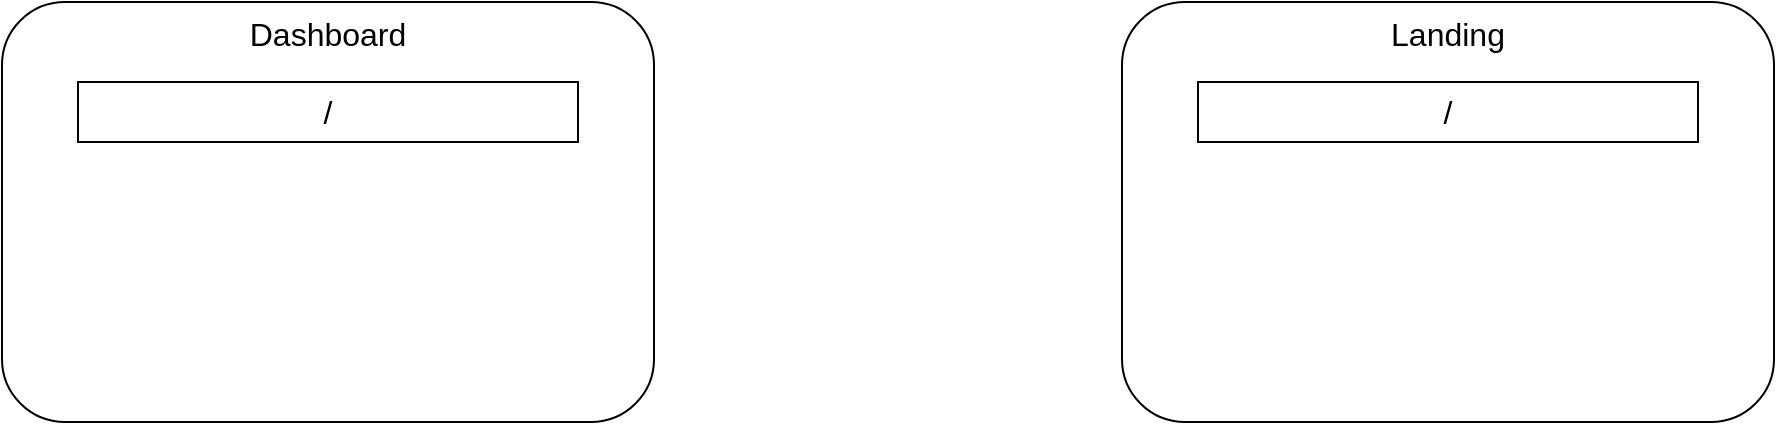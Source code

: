 <mxfile>
    <diagram id="qoqI1eCOlS6MK_xCDPAB" name="Page-1">
        <mxGraphModel dx="2064" dy="758" grid="1" gridSize="10" guides="1" tooltips="1" connect="1" arrows="1" fold="1" page="1" pageScale="1" pageWidth="827" pageHeight="1169" math="0" shadow="0">
            <root>
                <mxCell id="0"/>
                <mxCell id="1" parent="0"/>
                <mxCell id="2" value="Dashboard" style="rounded=1;whiteSpace=wrap;html=1;verticalAlign=top;fontSize=16;" vertex="1" parent="1">
                    <mxGeometry x="90" y="420" width="326" height="210" as="geometry"/>
                </mxCell>
                <mxCell id="3" value="/" style="rounded=0;whiteSpace=wrap;html=1;fontSize=16;" vertex="1" parent="1">
                    <mxGeometry x="128" y="460" width="250" height="30" as="geometry"/>
                </mxCell>
                <mxCell id="4" value="Landing" style="rounded=1;whiteSpace=wrap;html=1;verticalAlign=top;fontSize=16;" vertex="1" parent="1">
                    <mxGeometry x="650" y="420" width="326" height="210" as="geometry"/>
                </mxCell>
                <mxCell id="5" value="/" style="rounded=0;whiteSpace=wrap;html=1;fontSize=16;" vertex="1" parent="1">
                    <mxGeometry x="688" y="460" width="250" height="30" as="geometry"/>
                </mxCell>
            </root>
        </mxGraphModel>
    </diagram>
</mxfile>